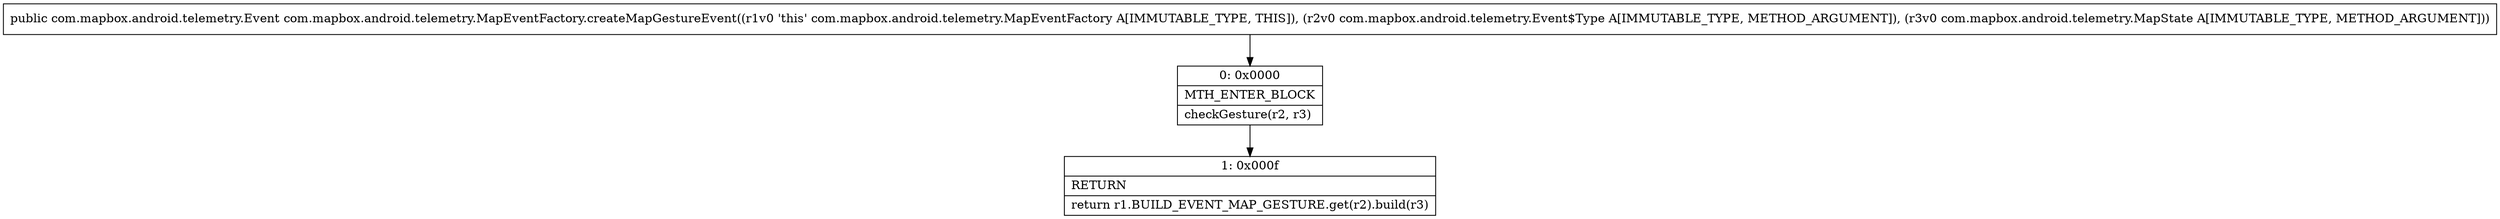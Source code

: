 digraph "CFG forcom.mapbox.android.telemetry.MapEventFactory.createMapGestureEvent(Lcom\/mapbox\/android\/telemetry\/Event$Type;Lcom\/mapbox\/android\/telemetry\/MapState;)Lcom\/mapbox\/android\/telemetry\/Event;" {
Node_0 [shape=record,label="{0\:\ 0x0000|MTH_ENTER_BLOCK\l|checkGesture(r2, r3)\l}"];
Node_1 [shape=record,label="{1\:\ 0x000f|RETURN\l|return r1.BUILD_EVENT_MAP_GESTURE.get(r2).build(r3)\l}"];
MethodNode[shape=record,label="{public com.mapbox.android.telemetry.Event com.mapbox.android.telemetry.MapEventFactory.createMapGestureEvent((r1v0 'this' com.mapbox.android.telemetry.MapEventFactory A[IMMUTABLE_TYPE, THIS]), (r2v0 com.mapbox.android.telemetry.Event$Type A[IMMUTABLE_TYPE, METHOD_ARGUMENT]), (r3v0 com.mapbox.android.telemetry.MapState A[IMMUTABLE_TYPE, METHOD_ARGUMENT])) }"];
MethodNode -> Node_0;
Node_0 -> Node_1;
}

